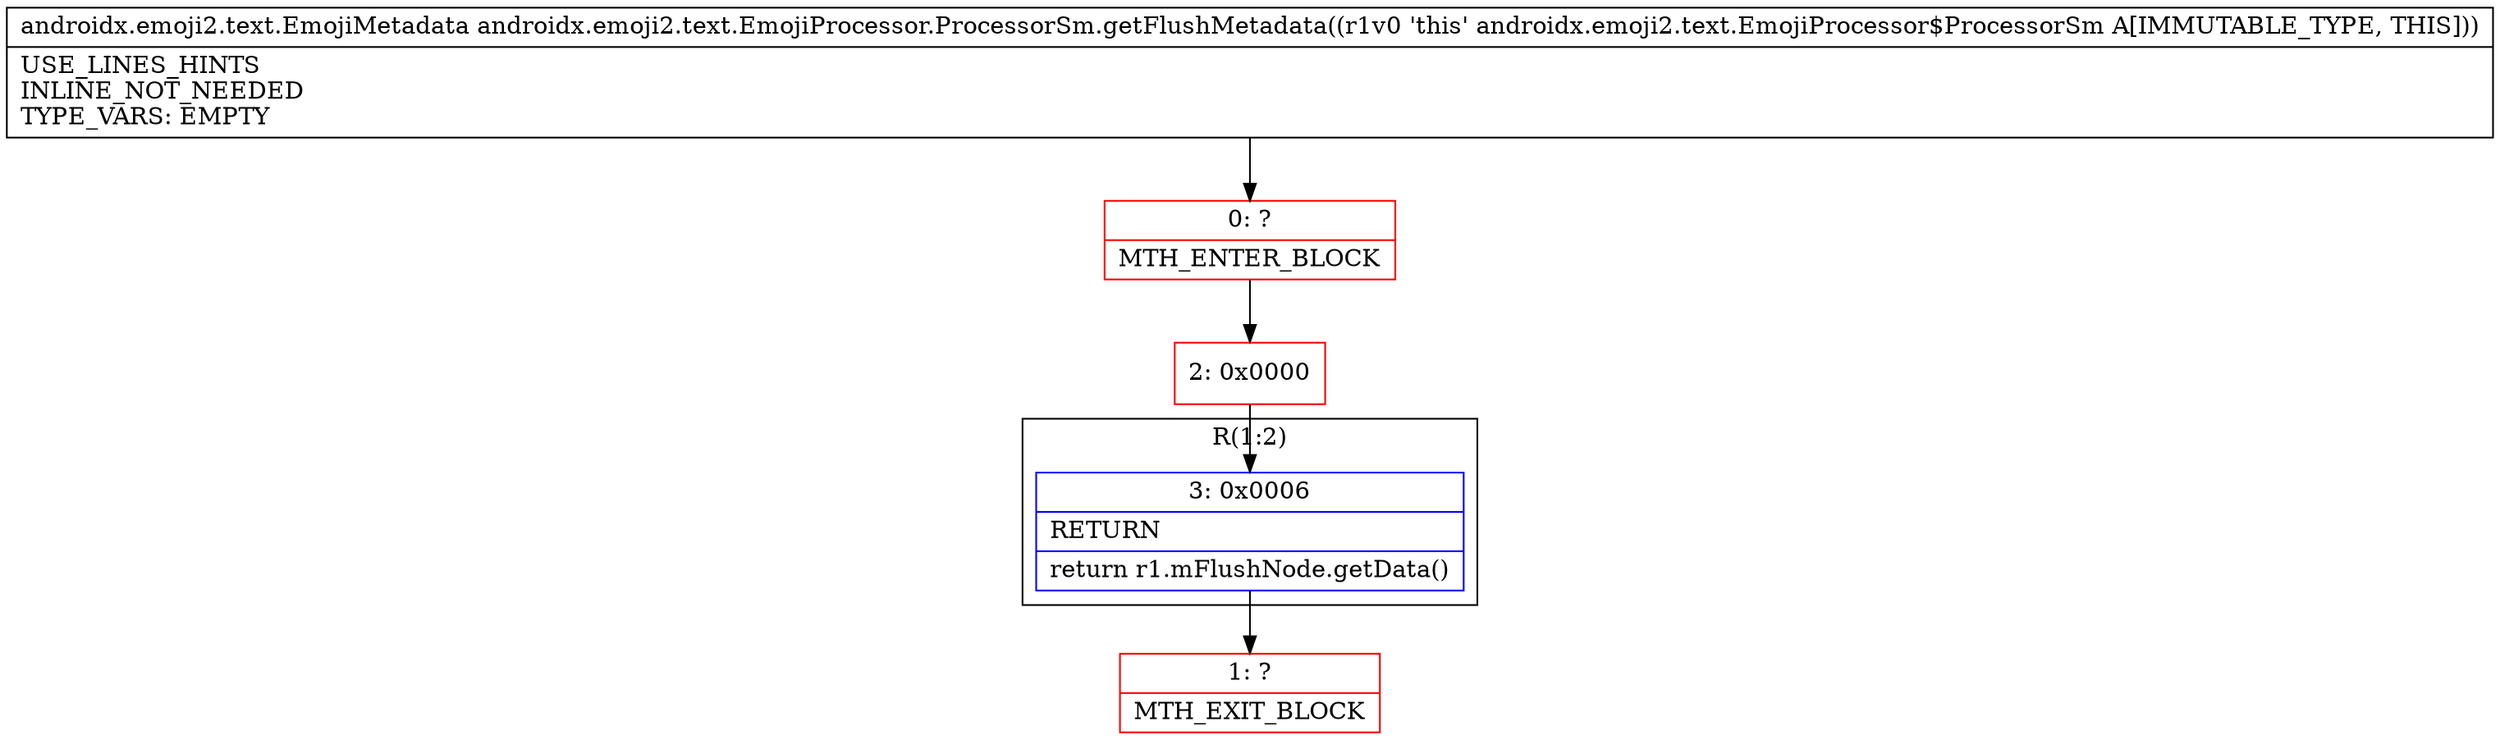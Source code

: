 digraph "CFG forandroidx.emoji2.text.EmojiProcessor.ProcessorSm.getFlushMetadata()Landroidx\/emoji2\/text\/EmojiMetadata;" {
subgraph cluster_Region_1326392467 {
label = "R(1:2)";
node [shape=record,color=blue];
Node_3 [shape=record,label="{3\:\ 0x0006|RETURN\l|return r1.mFlushNode.getData()\l}"];
}
Node_0 [shape=record,color=red,label="{0\:\ ?|MTH_ENTER_BLOCK\l}"];
Node_2 [shape=record,color=red,label="{2\:\ 0x0000}"];
Node_1 [shape=record,color=red,label="{1\:\ ?|MTH_EXIT_BLOCK\l}"];
MethodNode[shape=record,label="{androidx.emoji2.text.EmojiMetadata androidx.emoji2.text.EmojiProcessor.ProcessorSm.getFlushMetadata((r1v0 'this' androidx.emoji2.text.EmojiProcessor$ProcessorSm A[IMMUTABLE_TYPE, THIS]))  | USE_LINES_HINTS\lINLINE_NOT_NEEDED\lTYPE_VARS: EMPTY\l}"];
MethodNode -> Node_0;Node_3 -> Node_1;
Node_0 -> Node_2;
Node_2 -> Node_3;
}

